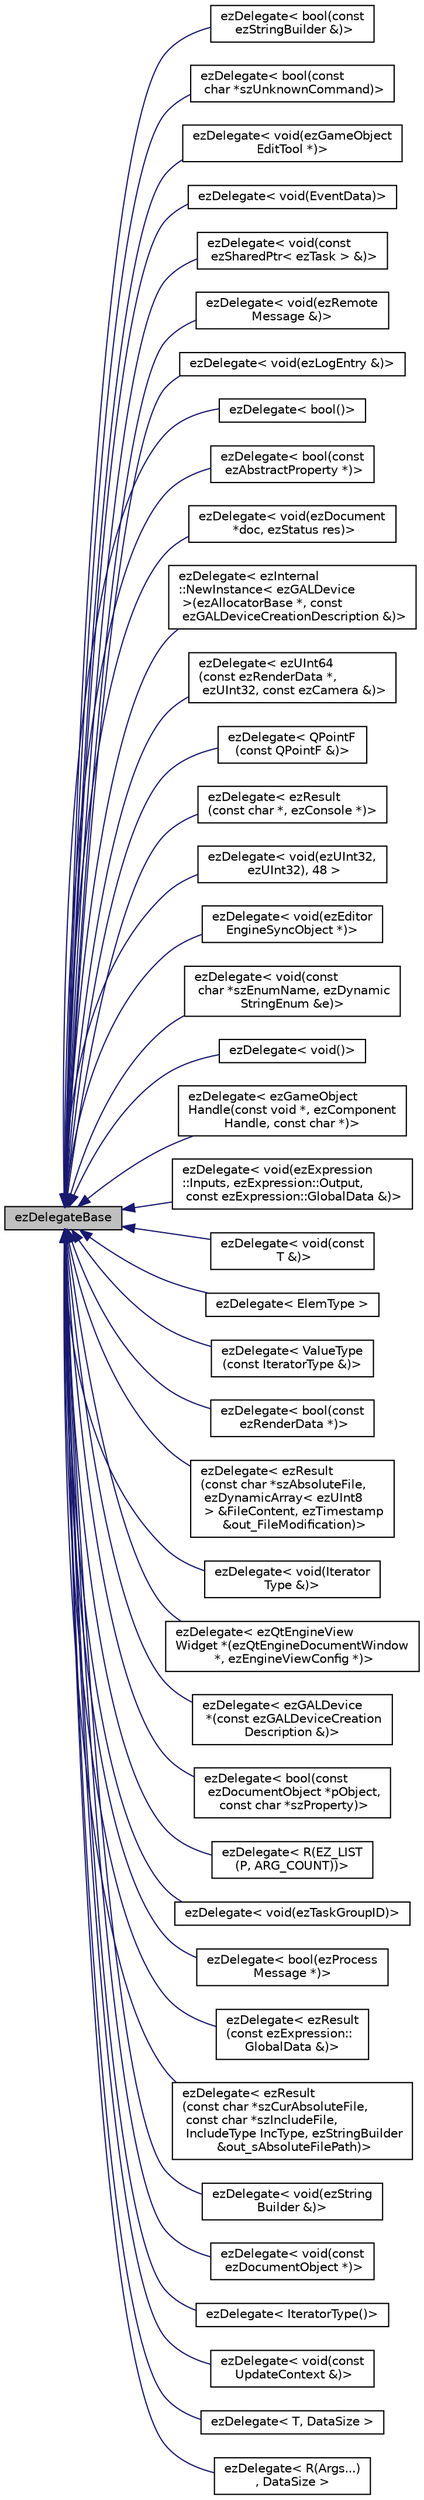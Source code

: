 digraph "ezDelegateBase"
{
 // LATEX_PDF_SIZE
  edge [fontname="Helvetica",fontsize="10",labelfontname="Helvetica",labelfontsize="10"];
  node [fontname="Helvetica",fontsize="10",shape=record];
  rankdir="LR";
  Node1 [label="ezDelegateBase",height=0.2,width=0.4,color="black", fillcolor="grey75", style="filled", fontcolor="black",tooltip="Base class for ezDelegate."];
  Node1 -> Node2 [dir="back",color="midnightblue",fontsize="10",style="solid",fontname="Helvetica"];
  Node2 [label="ezDelegate\< bool(const\l ezStringBuilder &)\>",height=0.2,width=0.4,color="black", fillcolor="white", style="filled",URL="$d5/d68/structez_delegate.htm",tooltip=" "];
  Node1 -> Node3 [dir="back",color="midnightblue",fontsize="10",style="solid",fontname="Helvetica"];
  Node3 [label="ezDelegate\< bool(const\l char *szUnknownCommand)\>",height=0.2,width=0.4,color="black", fillcolor="white", style="filled",URL="$d5/d68/structez_delegate.htm",tooltip=" "];
  Node1 -> Node4 [dir="back",color="midnightblue",fontsize="10",style="solid",fontname="Helvetica"];
  Node4 [label="ezDelegate\< void(ezGameObject\lEditTool *)\>",height=0.2,width=0.4,color="black", fillcolor="white", style="filled",URL="$d5/d68/structez_delegate.htm",tooltip=" "];
  Node1 -> Node5 [dir="back",color="midnightblue",fontsize="10",style="solid",fontname="Helvetica"];
  Node5 [label="ezDelegate\< void(EventData)\>",height=0.2,width=0.4,color="black", fillcolor="white", style="filled",URL="$d5/d68/structez_delegate.htm",tooltip=" "];
  Node1 -> Node6 [dir="back",color="midnightblue",fontsize="10",style="solid",fontname="Helvetica"];
  Node6 [label="ezDelegate\< void(const\l ezSharedPtr\< ezTask \> &)\>",height=0.2,width=0.4,color="black", fillcolor="white", style="filled",URL="$d5/d68/structez_delegate.htm",tooltip=" "];
  Node1 -> Node7 [dir="back",color="midnightblue",fontsize="10",style="solid",fontname="Helvetica"];
  Node7 [label="ezDelegate\< void(ezRemote\lMessage &)\>",height=0.2,width=0.4,color="black", fillcolor="white", style="filled",URL="$d5/d68/structez_delegate.htm",tooltip=" "];
  Node1 -> Node8 [dir="back",color="midnightblue",fontsize="10",style="solid",fontname="Helvetica"];
  Node8 [label="ezDelegate\< void(ezLogEntry &)\>",height=0.2,width=0.4,color="black", fillcolor="white", style="filled",URL="$d5/d68/structez_delegate.htm",tooltip=" "];
  Node1 -> Node9 [dir="back",color="midnightblue",fontsize="10",style="solid",fontname="Helvetica"];
  Node9 [label="ezDelegate\< bool()\>",height=0.2,width=0.4,color="black", fillcolor="white", style="filled",URL="$d5/d68/structez_delegate.htm",tooltip=" "];
  Node1 -> Node10 [dir="back",color="midnightblue",fontsize="10",style="solid",fontname="Helvetica"];
  Node10 [label="ezDelegate\< bool(const\l ezAbstractProperty *)\>",height=0.2,width=0.4,color="black", fillcolor="white", style="filled",URL="$d5/d68/structez_delegate.htm",tooltip=" "];
  Node1 -> Node11 [dir="back",color="midnightblue",fontsize="10",style="solid",fontname="Helvetica"];
  Node11 [label="ezDelegate\< void(ezDocument\l *doc, ezStatus res)\>",height=0.2,width=0.4,color="black", fillcolor="white", style="filled",URL="$d5/d68/structez_delegate.htm",tooltip=" "];
  Node1 -> Node12 [dir="back",color="midnightblue",fontsize="10",style="solid",fontname="Helvetica"];
  Node12 [label="ezDelegate\< ezInternal\l::NewInstance\< ezGALDevice\l \>(ezAllocatorBase *, const\l ezGALDeviceCreationDescription &)\>",height=0.2,width=0.4,color="black", fillcolor="white", style="filled",URL="$d5/d68/structez_delegate.htm",tooltip=" "];
  Node1 -> Node13 [dir="back",color="midnightblue",fontsize="10",style="solid",fontname="Helvetica"];
  Node13 [label="ezDelegate\< ezUInt64\l(const ezRenderData *,\l ezUInt32, const ezCamera &)\>",height=0.2,width=0.4,color="black", fillcolor="white", style="filled",URL="$d5/d68/structez_delegate.htm",tooltip=" "];
  Node1 -> Node14 [dir="back",color="midnightblue",fontsize="10",style="solid",fontname="Helvetica"];
  Node14 [label="ezDelegate\< QPointF\l(const QPointF &)\>",height=0.2,width=0.4,color="black", fillcolor="white", style="filled",URL="$d5/d68/structez_delegate.htm",tooltip=" "];
  Node1 -> Node15 [dir="back",color="midnightblue",fontsize="10",style="solid",fontname="Helvetica"];
  Node15 [label="ezDelegate\< ezResult\l(const char *, ezConsole *)\>",height=0.2,width=0.4,color="black", fillcolor="white", style="filled",URL="$d5/d68/structez_delegate.htm",tooltip=" "];
  Node1 -> Node16 [dir="back",color="midnightblue",fontsize="10",style="solid",fontname="Helvetica"];
  Node16 [label="ezDelegate\< void(ezUInt32,\l ezUInt32), 48 \>",height=0.2,width=0.4,color="black", fillcolor="white", style="filled",URL="$d5/d68/structez_delegate.htm",tooltip=" "];
  Node1 -> Node17 [dir="back",color="midnightblue",fontsize="10",style="solid",fontname="Helvetica"];
  Node17 [label="ezDelegate\< void(ezEditor\lEngineSyncObject *)\>",height=0.2,width=0.4,color="black", fillcolor="white", style="filled",URL="$d5/d68/structez_delegate.htm",tooltip=" "];
  Node1 -> Node18 [dir="back",color="midnightblue",fontsize="10",style="solid",fontname="Helvetica"];
  Node18 [label="ezDelegate\< void(const\l char *szEnumName, ezDynamic\lStringEnum &e)\>",height=0.2,width=0.4,color="black", fillcolor="white", style="filled",URL="$d5/d68/structez_delegate.htm",tooltip=" "];
  Node1 -> Node19 [dir="back",color="midnightblue",fontsize="10",style="solid",fontname="Helvetica"];
  Node19 [label="ezDelegate\< void()\>",height=0.2,width=0.4,color="black", fillcolor="white", style="filled",URL="$d5/d68/structez_delegate.htm",tooltip=" "];
  Node1 -> Node20 [dir="back",color="midnightblue",fontsize="10",style="solid",fontname="Helvetica"];
  Node20 [label="ezDelegate\< ezGameObject\lHandle(const void *, ezComponent\lHandle, const char *)\>",height=0.2,width=0.4,color="black", fillcolor="white", style="filled",URL="$d5/d68/structez_delegate.htm",tooltip=" "];
  Node1 -> Node21 [dir="back",color="midnightblue",fontsize="10",style="solid",fontname="Helvetica"];
  Node21 [label="ezDelegate\< void(ezExpression\l::Inputs, ezExpression::Output,\l const ezExpression::GlobalData &)\>",height=0.2,width=0.4,color="black", fillcolor="white", style="filled",URL="$d5/d68/structez_delegate.htm",tooltip=" "];
  Node1 -> Node22 [dir="back",color="midnightblue",fontsize="10",style="solid",fontname="Helvetica"];
  Node22 [label="ezDelegate\< void(const\l T &)\>",height=0.2,width=0.4,color="black", fillcolor="white", style="filled",URL="$d5/d68/structez_delegate.htm",tooltip=" "];
  Node1 -> Node23 [dir="back",color="midnightblue",fontsize="10",style="solid",fontname="Helvetica"];
  Node23 [label="ezDelegate\< ElemType \>",height=0.2,width=0.4,color="black", fillcolor="white", style="filled",URL="$d5/d68/structez_delegate.htm",tooltip=" "];
  Node1 -> Node24 [dir="back",color="midnightblue",fontsize="10",style="solid",fontname="Helvetica"];
  Node24 [label="ezDelegate\< ValueType\l(const IteratorType &)\>",height=0.2,width=0.4,color="black", fillcolor="white", style="filled",URL="$d5/d68/structez_delegate.htm",tooltip=" "];
  Node1 -> Node25 [dir="back",color="midnightblue",fontsize="10",style="solid",fontname="Helvetica"];
  Node25 [label="ezDelegate\< bool(const\l ezRenderData *)\>",height=0.2,width=0.4,color="black", fillcolor="white", style="filled",URL="$d5/d68/structez_delegate.htm",tooltip=" "];
  Node1 -> Node26 [dir="back",color="midnightblue",fontsize="10",style="solid",fontname="Helvetica"];
  Node26 [label="ezDelegate\< ezResult\l(const char *szAbsoluteFile,\l ezDynamicArray\< ezUInt8\l \> &FileContent, ezTimestamp\l &out_FileModification)\>",height=0.2,width=0.4,color="black", fillcolor="white", style="filled",URL="$d5/d68/structez_delegate.htm",tooltip=" "];
  Node1 -> Node27 [dir="back",color="midnightblue",fontsize="10",style="solid",fontname="Helvetica"];
  Node27 [label="ezDelegate\< void(Iterator\lType &)\>",height=0.2,width=0.4,color="black", fillcolor="white", style="filled",URL="$d5/d68/structez_delegate.htm",tooltip=" "];
  Node1 -> Node28 [dir="back",color="midnightblue",fontsize="10",style="solid",fontname="Helvetica"];
  Node28 [label="ezDelegate\< ezQtEngineView\lWidget *(ezQtEngineDocumentWindow\l *, ezEngineViewConfig *)\>",height=0.2,width=0.4,color="black", fillcolor="white", style="filled",URL="$d5/d68/structez_delegate.htm",tooltip=" "];
  Node1 -> Node29 [dir="back",color="midnightblue",fontsize="10",style="solid",fontname="Helvetica"];
  Node29 [label="ezDelegate\< ezGALDevice\l *(const ezGALDeviceCreation\lDescription &)\>",height=0.2,width=0.4,color="black", fillcolor="white", style="filled",URL="$d5/d68/structez_delegate.htm",tooltip=" "];
  Node1 -> Node30 [dir="back",color="midnightblue",fontsize="10",style="solid",fontname="Helvetica"];
  Node30 [label="ezDelegate\< bool(const\l ezDocumentObject *pObject,\l const char *szProperty)\>",height=0.2,width=0.4,color="black", fillcolor="white", style="filled",URL="$d5/d68/structez_delegate.htm",tooltip=" "];
  Node1 -> Node31 [dir="back",color="midnightblue",fontsize="10",style="solid",fontname="Helvetica"];
  Node31 [label="ezDelegate\< R(EZ_LIST\l(P, ARG_COUNT))\>",height=0.2,width=0.4,color="black", fillcolor="white", style="filled",URL="$d5/d68/structez_delegate.htm",tooltip=" "];
  Node1 -> Node32 [dir="back",color="midnightblue",fontsize="10",style="solid",fontname="Helvetica"];
  Node32 [label="ezDelegate\< void(ezTaskGroupID)\>",height=0.2,width=0.4,color="black", fillcolor="white", style="filled",URL="$d5/d68/structez_delegate.htm",tooltip=" "];
  Node1 -> Node33 [dir="back",color="midnightblue",fontsize="10",style="solid",fontname="Helvetica"];
  Node33 [label="ezDelegate\< bool(ezProcess\lMessage *)\>",height=0.2,width=0.4,color="black", fillcolor="white", style="filled",URL="$d5/d68/structez_delegate.htm",tooltip=" "];
  Node1 -> Node34 [dir="back",color="midnightblue",fontsize="10",style="solid",fontname="Helvetica"];
  Node34 [label="ezDelegate\< ezResult\l(const ezExpression::\lGlobalData &)\>",height=0.2,width=0.4,color="black", fillcolor="white", style="filled",URL="$d5/d68/structez_delegate.htm",tooltip=" "];
  Node1 -> Node35 [dir="back",color="midnightblue",fontsize="10",style="solid",fontname="Helvetica"];
  Node35 [label="ezDelegate\< ezResult\l(const char *szCurAbsoluteFile,\l const char *szIncludeFile,\l IncludeType IncType, ezStringBuilder\l &out_sAbsoluteFilePath)\>",height=0.2,width=0.4,color="black", fillcolor="white", style="filled",URL="$d5/d68/structez_delegate.htm",tooltip=" "];
  Node1 -> Node36 [dir="back",color="midnightblue",fontsize="10",style="solid",fontname="Helvetica"];
  Node36 [label="ezDelegate\< void(ezString\lBuilder &)\>",height=0.2,width=0.4,color="black", fillcolor="white", style="filled",URL="$d5/d68/structez_delegate.htm",tooltip=" "];
  Node1 -> Node37 [dir="back",color="midnightblue",fontsize="10",style="solid",fontname="Helvetica"];
  Node37 [label="ezDelegate\< void(const\l ezDocumentObject *)\>",height=0.2,width=0.4,color="black", fillcolor="white", style="filled",URL="$d5/d68/structez_delegate.htm",tooltip=" "];
  Node1 -> Node38 [dir="back",color="midnightblue",fontsize="10",style="solid",fontname="Helvetica"];
  Node38 [label="ezDelegate\< IteratorType()\>",height=0.2,width=0.4,color="black", fillcolor="white", style="filled",URL="$d5/d68/structez_delegate.htm",tooltip=" "];
  Node1 -> Node39 [dir="back",color="midnightblue",fontsize="10",style="solid",fontname="Helvetica"];
  Node39 [label="ezDelegate\< void(const\l UpdateContext &)\>",height=0.2,width=0.4,color="black", fillcolor="white", style="filled",URL="$d5/d68/structez_delegate.htm",tooltip=" "];
  Node1 -> Node40 [dir="back",color="midnightblue",fontsize="10",style="solid",fontname="Helvetica"];
  Node40 [label="ezDelegate\< T, DataSize \>",height=0.2,width=0.4,color="black", fillcolor="white", style="filled",URL="$d5/d68/structez_delegate.htm",tooltip="A generic delegate class which supports static functions and member functions."];
  Node1 -> Node41 [dir="back",color="midnightblue",fontsize="10",style="solid",fontname="Helvetica"];
  Node41 [label="ezDelegate\< R(Args...)\l, DataSize \>",height=0.2,width=0.4,color="black", fillcolor="white", style="filled",URL="$de/df7/structez_delegate_3_01_r_07_args_8_8_8_08_00_01_data_size_01_4.htm",tooltip=" "];
}
